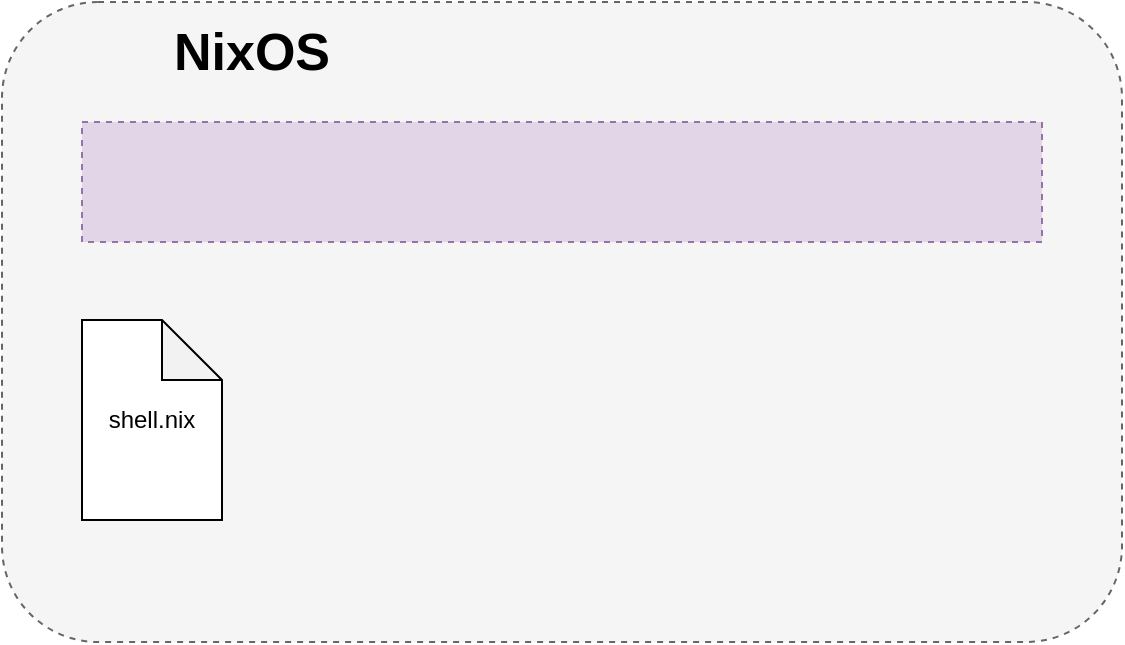 <mxfile>
    <diagram id="rIAVPHAibQD52vb0EsZ-" name="Page-1">
        <mxGraphModel dx="672" dy="477" grid="1" gridSize="10" guides="1" tooltips="1" connect="1" arrows="1" fold="1" page="1" pageScale="0.75" pageWidth="1100" pageHeight="850" math="0" shadow="0">
            <root>
                <mxCell id="0"/>
                <mxCell id="1" parent="0"/>
                <mxCell id="49" value="" style="rounded=1;whiteSpace=wrap;html=1;dashed=1;fillColor=#f5f5f5;fontColor=#333333;strokeColor=#666666;" vertex="1" parent="1">
                    <mxGeometry x="120" y="160" width="560" height="320" as="geometry"/>
                </mxCell>
                <mxCell id="3" value="" style="rounded=0;whiteSpace=wrap;html=1;fillColor=#e1d5e7;strokeColor=#9673a6;dashed=1;" vertex="1" parent="1">
                    <mxGeometry x="160" y="220" width="480" height="60" as="geometry"/>
                </mxCell>
                <mxCell id="50" value="NixOS" style="text;html=1;strokeColor=none;fillColor=none;align=center;verticalAlign=middle;whiteSpace=wrap;rounded=0;dashed=1;fontStyle=1;fontSize=26;" vertex="1" parent="1">
                    <mxGeometry x="215" y="170" width="60" height="30" as="geometry"/>
                </mxCell>
                <mxCell id="61" value="shell.nix" style="shape=note;whiteSpace=wrap;html=1;backgroundOutline=1;darkOpacity=0.05;rounded=1;fontSize=12;" vertex="1" parent="1">
                    <mxGeometry x="160" y="319" width="70" height="100" as="geometry"/>
                </mxCell>
            </root>
        </mxGraphModel>
    </diagram>
</mxfile>